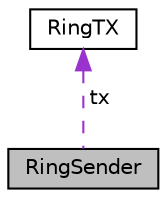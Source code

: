 digraph "RingSender"
{
 // LATEX_PDF_SIZE
  edge [fontname="Helvetica",fontsize="10",labelfontname="Helvetica",labelfontsize="10"];
  node [fontname="Helvetica",fontsize="10",shape=record];
  Node1 [label="RingSender",height=0.2,width=0.4,color="black", fillcolor="grey75", style="filled", fontcolor="black",tooltip="The RingSender class."];
  Node2 -> Node1 [dir="back",color="darkorchid3",fontsize="10",style="dashed",label=" tx" ,fontname="Helvetica"];
  Node2 [label="RingTX",height=0.2,width=0.4,color="black", fillcolor="white", style="filled",URL="$classRingTX.html",tooltip="RingTX class."];
}
